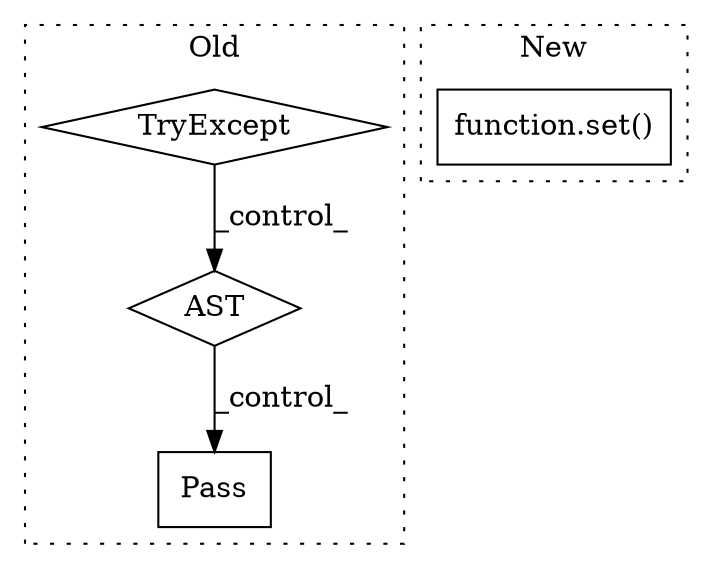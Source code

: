 digraph G {
subgraph cluster0 {
1 [label="TryExcept" a="71" s="3111" l="21" shape="diamond"];
3 [label="AST" a="2" s="3486,0" l="7,0" shape="diamond"];
4 [label="Pass" a="62" s="3525" l="4" shape="box"];
label = "Old";
style="dotted";
}
subgraph cluster1 {
2 [label="function.set()" a="75" s="3240,3260" l="4,1" shape="box"];
label = "New";
style="dotted";
}
1 -> 3 [label="_control_"];
3 -> 4 [label="_control_"];
}